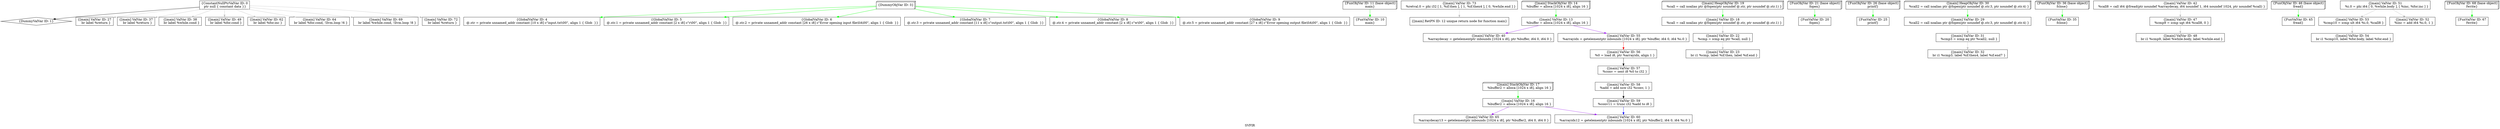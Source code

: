 digraph "SVFIR" {
	label="SVFIR";

	Node0x561de5362be0 [shape=record,shape=box,label="{ConstantNullPtrValVar ID: 0\n ptr null \{ constant data \}}"];
	Node0x561de5362be0 -> Node0x561de53639b0[color=black];
	Node0x561de5362be0 -> Node0x561de53779b0[color=grey];
	Node0x561de5362be0 -> Node0x561de5332260[color=grey];
	Node0x561de5362be0 -> Node0x561de53783f0[color=grey];
	Node0x561de5362be0 -> Node0x561de5321040[color=grey];
	Node0x561de5362be0 -> Node0x561de5326570[color=grey];
	Node0x561de5362be0 -> Node0x561de53724d0[color=grey];
	Node0x561de5362be0 -> Node0x561de53756f0[color=grey];
	Node0x561de5362be0 -> Node0x561de5362460[color=grey];
	Node0x561de53639b0 [shape=record,shape=diamond,label="{DummyValVar ID: 1}"];
	Node0x561de53563d0 [shape=record,shape=box3d,label="{DummyObjVar ID: 3}"];
	Node0x561de53563d0 -> Node0x561de5374340[color=green];
	Node0x561de53563d0 -> Node0x561de5379790[color=green];
	Node0x561de53563d0 -> Node0x561de5363720[color=green];
	Node0x561de53563d0 -> Node0x561de535d530[color=green];
	Node0x561de53563d0 -> Node0x561de53626f0[color=green];
	Node0x561de53563d0 -> Node0x561de535d400[color=green];
	Node0x561de5374340 [shape=record,shape=box,label="{GlobalValVar ID: 4\n @.str = private unnamed_addr constant [10 x i8] c\"input.txt\\00\", align 1 \{ Glob  \}}"];
	Node0x561de5379790 [shape=record,shape=box,label="{GlobalValVar ID: 5\n @.str.1 = private unnamed_addr constant [2 x i8] c\"r\\00\", align 1 \{ Glob  \}}"];
	Node0x561de5363720 [shape=record,shape=box,label="{GlobalValVar ID: 6\n @.str.2 = private unnamed_addr constant [26 x i8] c\"Error opening input file\\0A\\00\", align 1 \{ Glob  \}}"];
	Node0x561de535d530 [shape=record,shape=box,label="{GlobalValVar ID: 7\n @.str.3 = private unnamed_addr constant [11 x i8] c\"output.txt\\00\", align 1 \{ Glob  \}}"];
	Node0x561de53626f0 [shape=record,shape=box,label="{GlobalValVar ID: 8\n @.str.4 = private unnamed_addr constant [2 x i8] c\"w\\00\", align 1 \{ Glob  \}}"];
	Node0x561de535d400 [shape=record,shape=box,label="{GlobalValVar ID: 9\n @.str.5 = private unnamed_addr constant [27 x i8] c\"Error opening output file\\0A\\00\", align 1 \{ Glob  \}}"];
	Node0x561de5379b40 [shape=record,shape=box,label="{FunValVar ID: 10\nmain}"];
	Node0x561de5366150 [shape=record,shape=box3d,label="{FunObjVar ID: 11 (base object)\nmain}"];
	Node0x561de5366150 -> Node0x561de5379b40[color=green];
	Node0x561de5391820 [shape=record,shape=box,label="{[main] RetPN ID: 12 unique return node for function main}"];
	Node0x561de5316c30 [shape=record,shape=box,label="{[main] ValVar ID: 13\n   %buffer = alloca [1024 x i8], align 16 }"];
	Node0x561de5316c30 -> Node0x561de5378560[color=purple];
	Node0x561de5316c30 -> Node0x561de532a150[color=purple];
	Node0x561de5375a90 [shape=record,shape=box3d,label="{[main] StackObjVar ID: 14\n   %buffer = alloca [1024 x i8], align 16 }"];
	Node0x561de5375a90 -> Node0x561de5316c30[color=green];
	Node0x561de537f440 [shape=record,shape=box,label="{[main] ValVar ID: 16\n   %buffer2 = alloca [1024 x i8], align 16 }"];
	Node0x561de537f440 -> Node0x561de5355bc0[color=purple];
	Node0x561de537f440 -> Node0x561de5375580[color=purple];
	Node0x561de537f0a0 [shape=record,shape=box3d,label="{[main] StackObjVar ID: 17\n   %buffer2 = alloca [1024 x i8], align 16 }"];
	Node0x561de537f0a0 -> Node0x561de537f440[color=green];
	Node0x561de531d550 [shape=record,shape=box,label="{[main] ValVar ID: 18\n   %call = call noalias ptr @fopen(ptr noundef @.str, ptr noundef @.str.1) }"];
	Node0x561de531d550 -> Node0x561de537f570[color=grey];
	Node0x561de5375880 [shape=record,shape=box3d,label="{[main] HeapObjVar ID: 19\n   %call = call noalias ptr @fopen(ptr noundef @.str, ptr noundef @.str.1) }"];
	Node0x561de5375880 -> Node0x561de531d550[color=green];
	Node0x561de53a4800 [shape=record,shape=box,label="{FunValVar ID: 20\nfopen}"];
	Node0x561de5366340 [shape=record,shape=box3d,label="{FunObjVar ID: 21 (base object)\nfopen}"];
	Node0x561de5366340 -> Node0x561de53a4800[color=green];
	Node0x561de537f570 [shape=record,shape=box,label="{[main] ValVar ID: 22\n   %cmp = icmp eq ptr %call, null }"];
	Node0x561de537f570 -> Node0x561de5377840[color=grey];
	Node0x561de5377840 [shape=record,shape=box,label="{[main] ValVar ID: 23\n   br i1 %cmp, label %if.then, label %if.end }"];
	Node0x561de537cc50 [shape=record,shape=box,label="{FunValVar ID: 25\nprintf}"];
	Node0x561de53641b0 [shape=record,shape=box3d,label="{FunObjVar ID: 26 (base object)\nprintf}"];
	Node0x561de53641b0 -> Node0x561de537cc50[color=green];
	Node0x561de53779b0 [shape=record,shape=box,label="{[main] ValVar ID: 27\n   br label %return }"];
	Node0x561de53172e0 [shape=record,shape=box,label="{[main] ValVar ID: 29\n   %call2 = call noalias ptr @fopen(ptr noundef @.str.3, ptr noundef @.str.4) }"];
	Node0x561de53172e0 -> Node0x561de5329b50[color=grey];
	Node0x561de5372190 [shape=record,shape=box3d,label="{[main] HeapObjVar ID: 30\n   %call2 = call noalias ptr @fopen(ptr noundef @.str.3, ptr noundef @.str.4) }"];
	Node0x561de5372190 -> Node0x561de53172e0[color=green];
	Node0x561de5329b50 [shape=record,shape=box,label="{[main] ValVar ID: 31\n   %cmp3 = icmp eq ptr %call2, null }"];
	Node0x561de5329b50 -> Node0x561de5316ac0[color=grey];
	Node0x561de5316ac0 [shape=record,shape=box,label="{[main] ValVar ID: 32\n   br i1 %cmp3, label %if.then4, label %if.end7 }"];
	Node0x561de537cdd0 [shape=record,shape=box,label="{FunValVar ID: 35\nfclose}"];
	Node0x561de53643a0 [shape=record,shape=box3d,label="{FunObjVar ID: 36 (base object)\nfclose}"];
	Node0x561de53643a0 -> Node0x561de537cdd0[color=green];
	Node0x561de5332260 [shape=record,shape=box,label="{[main] ValVar ID: 37\n   br label %return }"];
	Node0x561de53783f0 [shape=record,shape=box,label="{[main] ValVar ID: 38\n   br label %while.cond }"];
	Node0x561de5378560 [shape=record,shape=box,label="{[main] ValVar ID: 40\n   %arraydecay = getelementptr inbounds [1024 x i8], ptr %buffer, i64 0, i64 0 }"];
	Node0x561de53a15d0 [shape=record,shape=box,label="{[main] ValVar ID: 42\n   %call8 = call i64 @fread(ptr noundef %arraydecay, i64 noundef 1, i64 noundef 1024, ptr noundef %call) }"];
	Node0x561de53a15d0 -> Node0x561de5374870[color=grey];
	Node0x561de5371fa0 [shape=record,shape=box,label="{FunValVar ID: 45\nfread}"];
	Node0x561de5323ee0 [shape=record,shape=box3d,label="{FunObjVar ID: 46 (base object)\nfread}"];
	Node0x561de5323ee0 -> Node0x561de5371fa0[color=green];
	Node0x561de5374870 [shape=record,shape=box,label="{[main] ValVar ID: 47\n   %cmp9 = icmp ugt i64 %call8, 0 }"];
	Node0x561de5374870 -> Node0x561de53749e0[color=grey];
	Node0x561de53749e0 [shape=record,shape=box,label="{[main] ValVar ID: 48\n   br i1 %cmp9, label %while.body, label %while.end }"];
	Node0x561de5321040 [shape=record,shape=box,label="{[main] ValVar ID: 49\n   br label %for.cond }"];
	Node0x561de53211b0 [shape=record,shape=box,label="{[main] ValVar ID: 51\n   %i.0 = phi i64 [ 0, %while.body ], [ %inc, %for.inc ] }"];
	Node0x561de53211b0 -> Node0x561de5340510[color=grey];
	Node0x561de53211b0 -> Node0x561de5372360[color=grey];
	Node0x561de5372360 [shape=record,shape=box,label="{[main] ValVar ID: 52\n   %inc = add i64 %i.0, 1 }"];
	Node0x561de5340510 [shape=record,shape=box,label="{[main] ValVar ID: 53\n   %cmp10 = icmp ult i64 %i.0, %call8 }"];
	Node0x561de5340510 -> Node0x561de537a530[color=grey];
	Node0x561de537a530 [shape=record,shape=box,label="{[main] ValVar ID: 54\n   br i1 %cmp10, label %for.body, label %for.end }"];
	Node0x561de532a150 [shape=record,shape=box,label="{[main] ValVar ID: 55\n   %arrayidx = getelementptr inbounds [1024 x i8], ptr %buffer, i64 0, i64 %i.0 }"];
	Node0x561de532a150 -> Node0x561de5355eb0[color=red];
	Node0x561de5355eb0 [shape=record,shape=box,label="{[main] ValVar ID: 56\n   %0 = load i8, ptr %arrayidx, align 1 }"];
	Node0x561de5355eb0 -> Node0x561de5355d30[color=black];
	Node0x561de5355d30 [shape=record,shape=box,label="{[main] ValVar ID: 57\n   %conv = sext i8 %0 to i32 }"];
	Node0x561de5355d30 -> Node0x561de537c110[color=grey];
	Node0x561de537c110 [shape=record,shape=box,label="{[main] ValVar ID: 58\n   %add = add nsw i32 %conv, 1 }"];
	Node0x561de537c110 -> Node0x561de537c280[color=black];
	Node0x561de537c280 [shape=record,shape=box,label="{[main] ValVar ID: 59\n   %conv11 = trunc i32 %add to i8 }"];
	Node0x561de537c280 -> Node0x561de5355bc0[color=blue];
	Node0x561de5355bc0 [shape=record,shape=box,label="{[main] ValVar ID: 60\n   %arrayidx12 = getelementptr inbounds [1024 x i8], ptr %buffer2, i64 0, i64 %i.0 }"];
	Node0x561de5326570 [shape=record,shape=box,label="{[main] ValVar ID: 62\n   br label %for.inc }"];
	Node0x561de53724d0 [shape=record,shape=box,label="{[main] ValVar ID: 64\n   br label %for.cond, !llvm.loop !6 }"];
	Node0x561de5375580 [shape=record,shape=box,label="{[main] ValVar ID: 65\n   %arraydecay13 = getelementptr inbounds [1024 x i8], ptr %buffer2, i64 0, i64 0 }"];
	Node0x561de53a1450 [shape=record,shape=box,label="{FunValVar ID: 67\nfwrite}"];
	Node0x561de537f2b0 [shape=record,shape=box3d,label="{FunObjVar ID: 68 (base object)\nfwrite}"];
	Node0x561de537f2b0 -> Node0x561de53a1450[color=green];
	Node0x561de53756f0 [shape=record,shape=box,label="{[main] ValVar ID: 69\n   br label %while.cond, !llvm.loop !8 }"];
	Node0x561de5362460 [shape=record,shape=box,label="{[main] ValVar ID: 72\n   br label %return }"];
	Node0x561de53291c0 [shape=record,shape=box,label="{[main] ValVar ID: 73\n   %retval.0 = phi i32 [ 1, %if.then ], [ 1, %if.then4 ], [ 0, %while.end ] }"];
	Node0x561de53291c0 -> Node0x561de5391820[color=grey];
}
